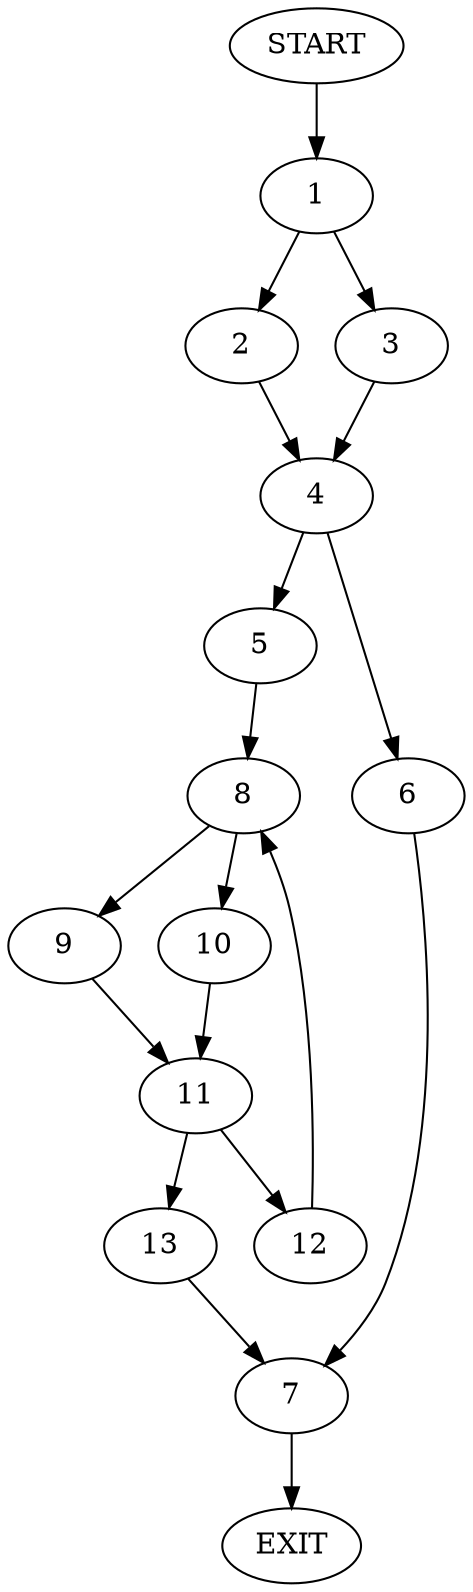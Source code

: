 digraph {
0 [label="START"]
14 [label="EXIT"]
0 -> 1
1 -> 2
1 -> 3
2 -> 4
3 -> 4
4 -> 5
4 -> 6
6 -> 7
5 -> 8
8 -> 9
8 -> 10
9 -> 11
10 -> 11
11 -> 12
11 -> 13
13 -> 7
12 -> 8
7 -> 14
}
